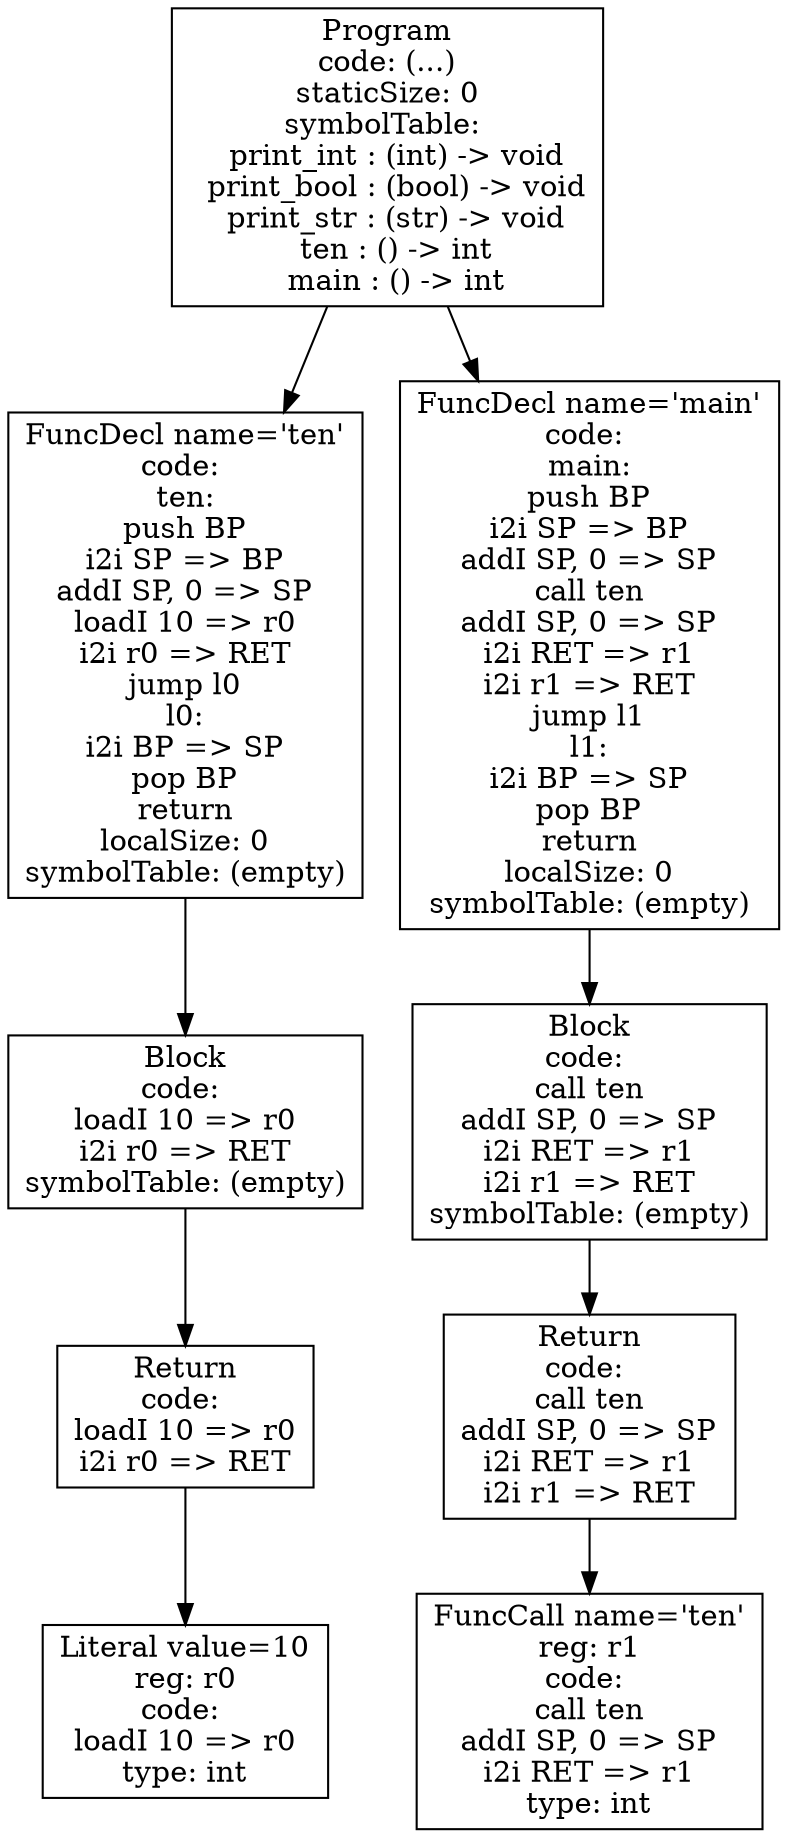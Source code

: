 digraph AST {
4 [shape=box, label="Literal value=10\nreg: r0\ncode: \nloadI 10 => r0\ntype: int"];
3 [shape=box, label="Return\ncode: \nloadI 10 => r0\ni2i r0 => RET"];
3 -> 4;
2 [shape=box, label="Block\ncode: \nloadI 10 => r0\ni2i r0 => RET\nsymbolTable: (empty)"];
2 -> 3;
1 [shape=box, label="FuncDecl name='ten'\ncode: \nten:\npush BP\ni2i SP => BP\naddI SP, 0 => SP\nloadI 10 => r0\ni2i r0 => RET\njump l0\nl0:\ni2i BP => SP\npop BP\nreturn\nlocalSize: 0\nsymbolTable: (empty)"];
1 -> 2;
8 [shape=box, label="FuncCall name='ten'\nreg: r1\ncode: \ncall ten\naddI SP, 0 => SP\ni2i RET => r1\ntype: int"];
7 [shape=box, label="Return\ncode: \ncall ten\naddI SP, 0 => SP\ni2i RET => r1\ni2i r1 => RET"];
7 -> 8;
6 [shape=box, label="Block\ncode: \ncall ten\naddI SP, 0 => SP\ni2i RET => r1\ni2i r1 => RET\nsymbolTable: (empty)"];
6 -> 7;
5 [shape=box, label="FuncDecl name='main'\ncode: \nmain:\npush BP\ni2i SP => BP\naddI SP, 0 => SP\ncall ten\naddI SP, 0 => SP\ni2i RET => r1\ni2i r1 => RET\njump l1\nl1:\ni2i BP => SP\npop BP\nreturn\nlocalSize: 0\nsymbolTable: (empty)"];
5 -> 6;
0 [shape=box, label="Program\ncode: (...)\nstaticSize: 0\nsymbolTable: \n  print_int : (int) -> void\n  print_bool : (bool) -> void\n  print_str : (str) -> void\n  ten : () -> int\n  main : () -> int"];
0 -> 1;
0 -> 5;
}
